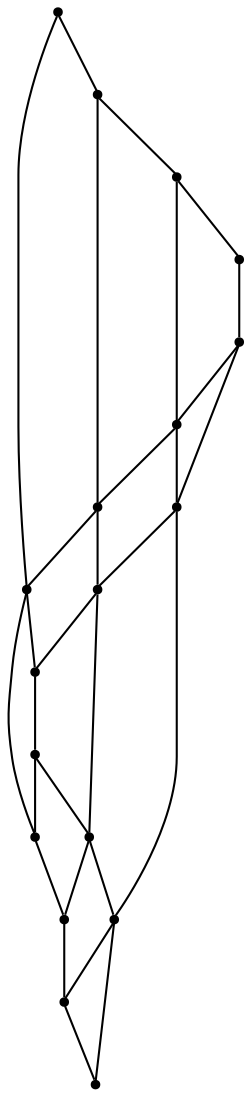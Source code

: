 graph {
  node [shape=point,comment="{\"directed\":false,\"doi\":\"10.4230/LIPIcs.GD.2024.14\",\"figure\":\"9 (1)\"}"]

  v0 [pos="1975.8233950813296,1064.6005194957238"]
  v1 [pos="1907.3337353719398,1070.8965836782977"]
  v2 [pos="1953.1630655233125,1149.1326439140923"]
  v3 [pos="1845.183209974734,1083.1887389981193"]
  v4 [pos="1909.3926177165758,1224.9229510480334"]
  v5 [pos="1784.566615361096,1102.3435248012563"]
  v6 [pos="1847.5005456653244,1286.8084457359037"]
  v7 [pos="1771.6879881573898,1330.5640731222586"]
  v8 [pos="1687.1355865481212,1353.215042225445"]
  v9 [pos="1599.5948181262547,1353.215042225445"]
  v10 [pos="1515.042289325379,1330.5640731222586"]
  v11 [pos="1643.3693042665222,1183.8464173901418"]
  v12 [pos="1596.4647280652664,1226.7520999545566"]
  v13 [pos="1554.7448633507918,1274.4164053685602"]
  v14 [pos="1439.2339291404842,1286.8084457359034"]
  v15 [pos="1377.3335896347608,1224.9229510480334"]
  v16 [pos="1333.5673391510634,1149.1326439140923"]
  v17 [pos="1310.9110797244787,1064.5961960181737"]

  v17 -- v11 [id="-3",pos="1310.9110797244787,1064.5961960181737 1441.4729673352579,1070.1344900625672 1552.2824031089958,1109.8760607556835 1643.3693042665222,1183.8464173901418"]
  v11 -- v7 [id="-4",pos="1643.3693042665222,1183.8464173901418 1691.6917987672532,1223.0867915388985 1734.4756438640181,1272.0006773184373 1771.6879881573898,1330.5640731222586"]
  v17 -- v16 [id="-5",pos="1310.9110797244787,1064.5961960181737 1314.7695952226236,1093.899757988237 1322.4464624125194,1122.2944198026335 1333.5673391510634,1149.1326439140923"]
  v16 -- v15 [id="-6",pos="1333.5673391510634,1149.1326439140923 1344.7824625218025,1176.197752118532 1359.498997933576,1201.680523291156 1377.3335896347608,1224.9229510480334"]
  v15 -- v14 [id="-7",pos="1377.3335896347608,1224.9229510480334 1395.02418360607,1247.9705541545213 1415.7815685453072,1268.814654899083 1439.2339291404842,1286.8084457359034"]
  v16 -- v12 [id="-9",pos="1333.5673391510634,1149.1326439140923 1441.2958429228458,1140.1725691193092 1528.9148913639704,1166.0323148427183 1596.4647280652664,1226.7520999545566"]
  v12 -- v8 [id="-10",pos="1596.4647280652664,1226.7520999545566 1632.359471829267,1259.0127858109072 1662.5969669402325,1301.180485622093 1687.1355865481212,1353.215042225445"]
  v15 -- v13 [id="-12",pos="1377.3335896347608,1224.9229510480334 1453.8712533893731,1211.2751030135357 1512.9989068290508,1227.7658584445103 1554.7448633507918,1274.4164053685602"]
  v13 -- v9 [id="-13",pos="1554.7448633507918,1274.4164053685602 1573.0334378863233,1294.8641125794602 1587.9928606104768,1321.1382718181953 1599.5948181262547,1353.215042225445"]
  v14 -- v10 [id="-15",pos="1439.2339291404842,1286.8084457359034 1474.8312032541364,1283.504164437561 1500.1007414435062,1298.0922134976781 1515.042289325379,1330.5640731222586"]
  v10 -- v13 [id="-16",pos="1515.042289325379,1330.5640731222586 1527.6440733435725,1310.732679509198 1540.888955220134,1292.0036506636623 1554.7448633507918,1274.4164053685602"]
  v13 -- v12 [id="-17",pos="1554.7448633507918,1274.4164053685602 1568.0843971361269,1257.48522931252 1581.983378506817,1241.6064978410948 1596.4647280652664,1226.7520999545566"]
  v12 -- v11 [id="-18",pos="1596.4647280652664,1226.7520999545566 1611.4783217506085,1211.3479379459952 1627.117398652385,1197.042788749983 1643.3693042665222,1183.8464173901418"]
  v11 -- v5 [id="-19",pos="1643.3693042665222,1183.8464173901418 1686.096246807192,1149.1438074315392 1733.1502217176935,1121.9833257731477 1784.566615361096,1102.3435248012563"]
  v5 -- v3 [id="-20",pos="1784.566615361096,1102.3435248012563 1804.126855615224,1094.8691214470336 1824.3352118082678,1088.481862645005 1845.183209974734,1083.1887389981193"]
  v3 -- v1 [id="-21",pos="1845.183209974734,1083.1887389981193 1865.3046485687898,1078.0709516075804 1886.0236236654791,1073.974368513653 1907.3337353719398,1070.8965836782977"]
  v1 -- v0 [id="-22",pos="1907.3337353719398,1070.8965836782977 1929.520902472094,1067.6915190915206 1952.3489621587257,1065.591435126957 1975.8233950813296,1064.6005194957238"]
  v10 -- v9 [id="-23",pos="1515.042289325379,1330.5640731222586 1542.3539942688112,1341.8745006599456 1570.7874862893618,1349.425304120752 1599.5948181262547,1353.215042225445"]
  v9 -- v8 [id="-24",pos="1599.5948181262547,1353.215042225445 1628.6489975491768,1357.0392617557914 1658.0833730628524,1357.0388613565792 1687.1355865481212,1353.215042225445"]
  v8 -- v7 [id="-25",pos="1687.1355865481212,1353.215042225445 1715.944178535748,1349.423082304358 1744.3769825696836,1341.8714358970683 1771.6879881573898,1330.5640731222586"]
  v9 -- v2 [id="-26",pos="1599.5948181262547,1353.215042225445 1670.239230854254,1203.4262391848013 1788.096627633215,1135.398863153466 1953.1630655233125,1149.1326439140923"]
  v8 -- v4 [id="-27",pos="1687.1355865481212,1353.215042225445 1725.1877858735188,1248.044654664643 1799.2748620373502,1205.2806295705518 1909.3926177165758,1224.9229510480334"]
  v7 -- v6 [id="-28",pos="1771.6879881573898,1330.5640731222586 1786.6337969581057,1298.0878900201278 1811.9033351474757,1283.5040372764568 1847.5005456653244,1286.8084457359037"]
  v6 -- v4 [id="-29",pos="1847.5005456653244,1286.8084457359037 1870.9495384772774,1268.8182635510075 1891.707513322322,1247.9733889510385 1909.3926177165758,1224.9229510480334"]
  v4 -- v2 [id="-30",pos="1909.3926177165758,1224.9229510480334 1927.2337332270072,1201.6816001685688 1941.9507235752608,1176.1978512047317 1953.1630655233125,1149.1326439140923"]
  v2 -- v0 [id="-31",pos="1953.1630655233125,1149.1326439140923 1964.286727672406,1122.29499767908 1971.9637938590522,1093.9020871742814 1975.8233950813296,1064.6005194957238"]
  v6 -- v5 [id="-32",pos="1847.5005456653244,1286.8084457359037 1815.3755184008787,1225.3076952128529 1794.3961034731092,1163.8038699695826 1784.566615361096,1102.3435248012563"]
  v4 -- v3 [id="-34",pos="1909.3926177165758,1224.9229510480334 1876.5911106321337,1177.6640013817782 1855.1818691715303,1130.3979108851554 1845.183209974734,1083.1887389981193"]
  v2 -- v1 [id="-36",pos="1953.1630655233125,1149.1326439140923 1931.176664540688,1123.046469439676 1915.8973203236537,1096.9566162593023 1907.3337353719398,1070.8965836782977"]
}